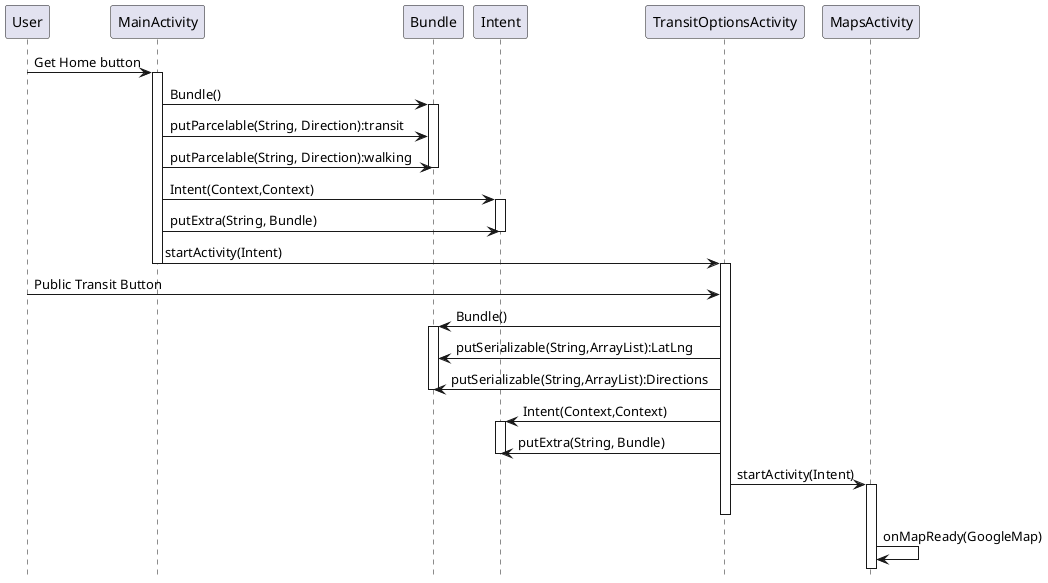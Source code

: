 @startuml
User -> MainActivity: Get Home button
activate MainActivity
MainActivity->Bundle:Bundle()
activate Bundle
MainActivity->Bundle:putParcelable(String, Direction):transit
MainActivity->Bundle:putParcelable(String, Direction):walking
deactivate Bundle
MainActivity->Intent:Intent(Context,Context)
activate Intent
MainActivity->Intent:putExtra(String, Bundle)
deactivate Intent
MainActivity->TransitOptionsActivity:startActivity(Intent)
deactivate MainActivity
activate TransitOptionsActivity
User -> TransitOptionsActivity: Public Transit Button
TransitOptionsActivity -> Bundle: Bundle()
activate Bundle
TransitOptionsActivity -> Bundle:putSerializable(String,ArrayList):LatLng
TransitOptionsActivity -> Bundle:putSerializable(String,ArrayList):Directions
deactivate Bundle
TransitOptionsActivity -> Intent:Intent(Context,Context)
activate Intent
TransitOptionsActivity->Intent:putExtra(String, Bundle)
deactivate Intent
TransitOptionsActivity->MapsActivity:startActivity(Intent)
activate MapsActivity
deactivate TransitOptionsActivity
MapsActivity -> MapsActivity: onMapReady(GoogleMap)
hide footbox
@enduml
